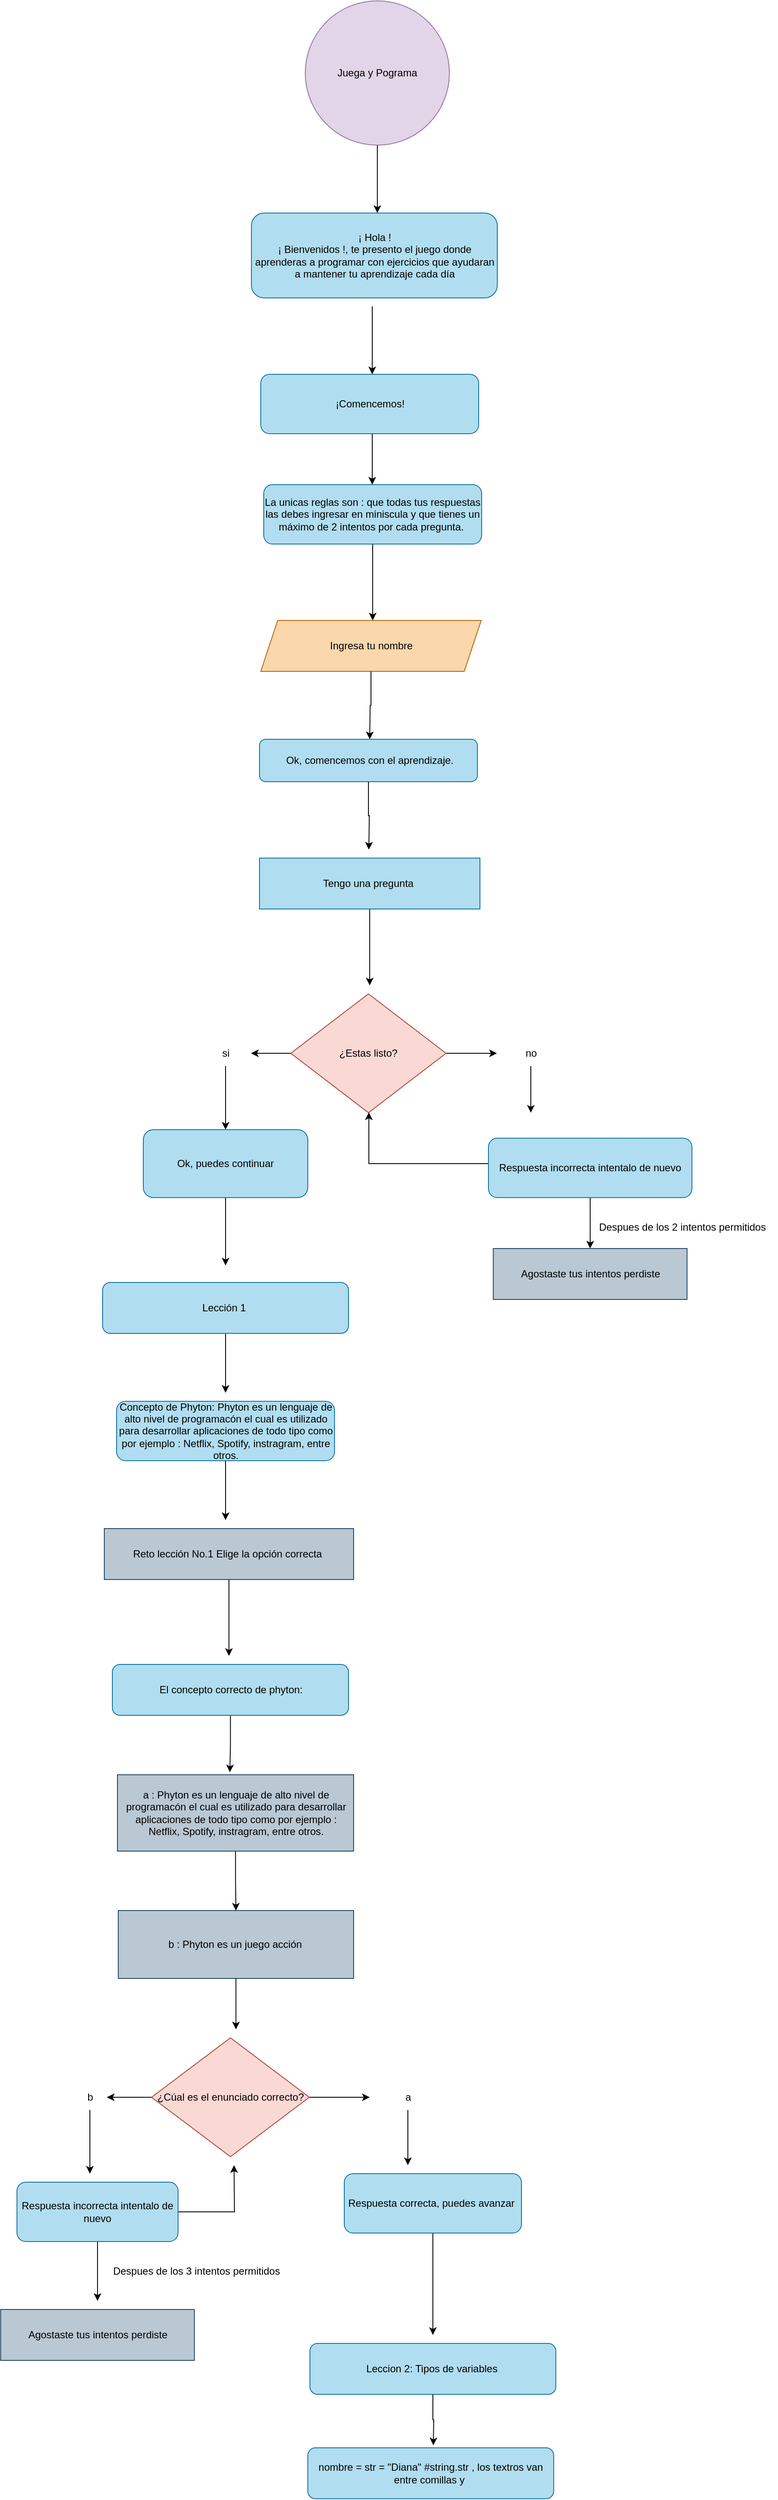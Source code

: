 <mxfile version="21.7.5" type="github">
  <diagram name="Página-1" id="wZ6IoTYDzUvtT-8nd7Mi">
    <mxGraphModel dx="1707" dy="470" grid="1" gridSize="10" guides="1" tooltips="1" connect="1" arrows="1" fold="1" page="1" pageScale="1" pageWidth="827" pageHeight="1169" math="0" shadow="0">
      <root>
        <mxCell id="0" />
        <mxCell id="1" parent="0" />
        <mxCell id="Ye6Lir1v8M7o-369fLMi-2" style="edgeStyle=orthogonalEdgeStyle;rounded=0;orthogonalLoop=1;jettySize=auto;html=1;" parent="1" source="Ye6Lir1v8M7o-369fLMi-1" edge="1">
          <mxGeometry relative="1" as="geometry">
            <mxPoint x="419" y="290" as="targetPoint" />
          </mxGeometry>
        </mxCell>
        <mxCell id="Ye6Lir1v8M7o-369fLMi-1" value="Juega y Pograma" style="ellipse;whiteSpace=wrap;html=1;aspect=fixed;fillColor=#e1d5e7;strokeColor=#9673a6;" parent="1" vertex="1">
          <mxGeometry x="334" y="40" width="170" height="170" as="geometry" />
        </mxCell>
        <mxCell id="Ye6Lir1v8M7o-369fLMi-4" style="edgeStyle=orthogonalEdgeStyle;rounded=0;orthogonalLoop=1;jettySize=auto;html=1;" parent="1" edge="1">
          <mxGeometry relative="1" as="geometry">
            <mxPoint x="413" y="480" as="targetPoint" />
            <mxPoint x="413" y="400" as="sourcePoint" />
          </mxGeometry>
        </mxCell>
        <mxCell id="Ye6Lir1v8M7o-369fLMi-6" style="edgeStyle=orthogonalEdgeStyle;rounded=0;orthogonalLoop=1;jettySize=auto;html=1;" parent="1" edge="1">
          <mxGeometry relative="1" as="geometry">
            <mxPoint x="413" y="610" as="targetPoint" />
            <mxPoint x="413" y="550" as="sourcePoint" />
          </mxGeometry>
        </mxCell>
        <mxCell id="Ye6Lir1v8M7o-369fLMi-58" style="edgeStyle=orthogonalEdgeStyle;rounded=0;orthogonalLoop=1;jettySize=auto;html=1;" parent="1" source="Ye6Lir1v8M7o-369fLMi-7" edge="1">
          <mxGeometry relative="1" as="geometry">
            <mxPoint x="410" y="910" as="targetPoint" />
          </mxGeometry>
        </mxCell>
        <mxCell id="Ye6Lir1v8M7o-369fLMi-7" value="Ingresa tu nombre" style="shape=parallelogram;perimeter=parallelogramPerimeter;whiteSpace=wrap;html=1;fixedSize=1;fillColor=#fad7ac;strokeColor=#b46504;" parent="1" vertex="1">
          <mxGeometry x="281.5" y="770" width="260" height="60" as="geometry" />
        </mxCell>
        <mxCell id="Ye6Lir1v8M7o-369fLMi-95" style="edgeStyle=orthogonalEdgeStyle;rounded=0;orthogonalLoop=1;jettySize=auto;html=1;" parent="1" source="Ye6Lir1v8M7o-369fLMi-20" edge="1">
          <mxGeometry relative="1" as="geometry">
            <mxPoint x="244" y="1990" as="targetPoint" />
          </mxGeometry>
        </mxCell>
        <mxCell id="Ye6Lir1v8M7o-369fLMi-20" value="Reto lección No.1 Elige la opción correcta&amp;nbsp;" style="rounded=0;whiteSpace=wrap;html=1;fillColor=#bac8d3;strokeColor=#23445d;" parent="1" vertex="1">
          <mxGeometry x="97" y="1840" width="294" height="60" as="geometry" />
        </mxCell>
        <mxCell id="Ye6Lir1v8M7o-369fLMi-22" value="¡ Hola !&lt;br style=&quot;border-color: var(--border-color);&quot;&gt;¡ Bienvenidos !, te presento el juego donde aprenderas a programar con ejercicios que ayudaran a mantener tu aprendizaje cada día" style="rounded=1;whiteSpace=wrap;html=1;fillColor=#b1ddf0;strokeColor=#10739e;" parent="1" vertex="1">
          <mxGeometry x="270.5" y="290" width="290" height="100" as="geometry" />
        </mxCell>
        <mxCell id="Ye6Lir1v8M7o-369fLMi-23" value="¡Comencemos!" style="rounded=1;whiteSpace=wrap;html=1;fillColor=#b1ddf0;strokeColor=#10739e;" parent="1" vertex="1">
          <mxGeometry x="281.5" y="480" width="257" height="70" as="geometry" />
        </mxCell>
        <mxCell id="Ye6Lir1v8M7o-369fLMi-76" style="edgeStyle=orthogonalEdgeStyle;rounded=0;orthogonalLoop=1;jettySize=auto;html=1;exitX=0.5;exitY=1;exitDx=0;exitDy=0;" parent="1" source="Ye6Lir1v8M7o-369fLMi-24" edge="1">
          <mxGeometry relative="1" as="geometry">
            <mxPoint x="409" y="1040" as="targetPoint" />
          </mxGeometry>
        </mxCell>
        <mxCell id="Ye6Lir1v8M7o-369fLMi-24" value="&amp;nbsp;Ok, comencemos con el aprendizaje." style="rounded=1;whiteSpace=wrap;html=1;fillColor=#b1ddf0;strokeColor=#10739e;" parent="1" vertex="1">
          <mxGeometry x="280" y="910" width="257" height="50" as="geometry" />
        </mxCell>
        <mxCell id="Ye6Lir1v8M7o-369fLMi-93" style="edgeStyle=orthogonalEdgeStyle;rounded=0;orthogonalLoop=1;jettySize=auto;html=1;" parent="1" source="Ye6Lir1v8M7o-369fLMi-26" edge="1">
          <mxGeometry relative="1" as="geometry">
            <mxPoint x="240" y="1830" as="targetPoint" />
          </mxGeometry>
        </mxCell>
        <mxCell id="Ye6Lir1v8M7o-369fLMi-26" value="Concepto de Phyton: Phyton es un lenguaje de alto nivel de programacón el cual es utilizado para desarrollar aplicaciones de todo tipo como por ejemplo : Netflix, Spotify, instragram, entre otros." style="rounded=1;whiteSpace=wrap;html=1;fillColor=#b1ddf0;strokeColor=#10739e;" parent="1" vertex="1">
          <mxGeometry x="111.5" y="1690" width="257" height="70" as="geometry" />
        </mxCell>
        <mxCell id="Ye6Lir1v8M7o-369fLMi-100" style="edgeStyle=orthogonalEdgeStyle;rounded=0;orthogonalLoop=1;jettySize=auto;html=1;exitX=1;exitY=0.5;exitDx=0;exitDy=0;" parent="1" source="Ye6Lir1v8M7o-369fLMi-28" edge="1">
          <mxGeometry relative="1" as="geometry">
            <mxPoint x="410" y="2510" as="targetPoint" />
          </mxGeometry>
        </mxCell>
        <mxCell id="Ye6Lir1v8M7o-369fLMi-101" style="edgeStyle=orthogonalEdgeStyle;rounded=0;orthogonalLoop=1;jettySize=auto;html=1;exitX=0;exitY=0.5;exitDx=0;exitDy=0;" parent="1" source="Ye6Lir1v8M7o-369fLMi-28" edge="1">
          <mxGeometry relative="1" as="geometry">
            <mxPoint x="100" y="2510" as="targetPoint" />
          </mxGeometry>
        </mxCell>
        <mxCell id="Ye6Lir1v8M7o-369fLMi-28" value="¿Cúal es el enunciado correcto?" style="rhombus;whiteSpace=wrap;html=1;fillColor=#fad9d5;strokeColor=#ae4132;" parent="1" vertex="1">
          <mxGeometry x="152.75" y="2440" width="186" height="140" as="geometry" />
        </mxCell>
        <mxCell id="Ye6Lir1v8M7o-369fLMi-98" style="edgeStyle=orthogonalEdgeStyle;rounded=0;orthogonalLoop=1;jettySize=auto;html=1;entryX=0.5;entryY=0;entryDx=0;entryDy=0;" parent="1" source="Ye6Lir1v8M7o-369fLMi-32" target="Ye6Lir1v8M7o-369fLMi-33" edge="1">
          <mxGeometry relative="1" as="geometry" />
        </mxCell>
        <mxCell id="Ye6Lir1v8M7o-369fLMi-32" value="a : Phyton es un lenguaje de alto nivel de programacón el cual es utilizado para desarrollar aplicaciones de todo tipo como por ejemplo : Netflix, Spotify, instragram, entre otros." style="rounded=0;whiteSpace=wrap;html=1;fillColor=#bac8d3;strokeColor=#23445d;" parent="1" vertex="1">
          <mxGeometry x="112.5" y="2130" width="278.5" height="90" as="geometry" />
        </mxCell>
        <mxCell id="Ye6Lir1v8M7o-369fLMi-99" style="edgeStyle=orthogonalEdgeStyle;rounded=0;orthogonalLoop=1;jettySize=auto;html=1;" parent="1" source="Ye6Lir1v8M7o-369fLMi-33" edge="1">
          <mxGeometry relative="1" as="geometry">
            <mxPoint x="252.25" y="2430" as="targetPoint" />
          </mxGeometry>
        </mxCell>
        <mxCell id="Ye6Lir1v8M7o-369fLMi-33" value="b : Phyton es un juego acción&amp;nbsp;" style="rounded=0;whiteSpace=wrap;html=1;fillColor=#bac8d3;strokeColor=#23445d;" parent="1" vertex="1">
          <mxGeometry x="113.5" y="2290" width="277.5" height="80" as="geometry" />
        </mxCell>
        <mxCell id="Ye6Lir1v8M7o-369fLMi-44" value="Despues de los 2 intentos permitidos&amp;nbsp;" style="text;html=1;align=center;verticalAlign=middle;resizable=0;points=[];autosize=1;strokeColor=none;fillColor=none;" parent="1" vertex="1">
          <mxGeometry x="670" y="1470" width="220" height="30" as="geometry" />
        </mxCell>
        <mxCell id="Ye6Lir1v8M7o-369fLMi-111" style="edgeStyle=orthogonalEdgeStyle;rounded=0;orthogonalLoop=1;jettySize=auto;html=1;" parent="1" source="Ye6Lir1v8M7o-369fLMi-46" edge="1">
          <mxGeometry relative="1" as="geometry">
            <mxPoint x="484.5" y="2790" as="targetPoint" />
          </mxGeometry>
        </mxCell>
        <mxCell id="Ye6Lir1v8M7o-369fLMi-46" value="Respuesta correcta, puedes avanzar&amp;nbsp;" style="rounded=1;whiteSpace=wrap;html=1;fillColor=#b1ddf0;strokeColor=#10739e;" parent="1" vertex="1">
          <mxGeometry x="380" y="2600" width="209" height="70" as="geometry" />
        </mxCell>
        <mxCell id="Ye6Lir1v8M7o-369fLMi-92" style="edgeStyle=orthogonalEdgeStyle;rounded=0;orthogonalLoop=1;jettySize=auto;html=1;exitX=0.5;exitY=1;exitDx=0;exitDy=0;" parent="1" source="Ye6Lir1v8M7o-369fLMi-51" edge="1">
          <mxGeometry relative="1" as="geometry">
            <mxPoint x="240" y="1680" as="targetPoint" />
          </mxGeometry>
        </mxCell>
        <mxCell id="Ye6Lir1v8M7o-369fLMi-51" value="Lección 1&amp;nbsp;" style="rounded=1;whiteSpace=wrap;html=1;fillColor=#b1ddf0;strokeColor=#10739e;" parent="1" vertex="1">
          <mxGeometry x="95" y="1550" width="290" height="60" as="geometry" />
        </mxCell>
        <mxCell id="Ye6Lir1v8M7o-369fLMi-56" style="edgeStyle=orthogonalEdgeStyle;rounded=0;orthogonalLoop=1;jettySize=auto;html=1;" parent="1" source="Ye6Lir1v8M7o-369fLMi-55" edge="1">
          <mxGeometry relative="1" as="geometry">
            <mxPoint x="413.5" y="770" as="targetPoint" />
          </mxGeometry>
        </mxCell>
        <mxCell id="Ye6Lir1v8M7o-369fLMi-55" value="La unicas reglas son : que todas tus respuestas las debes ingresar en miniscula y que tienes un máximo de 2 intentos por cada pregunta.&amp;nbsp;" style="rounded=1;whiteSpace=wrap;html=1;fillColor=#b1ddf0;strokeColor=#10739e;" parent="1" vertex="1">
          <mxGeometry x="285" y="610" width="257" height="70" as="geometry" />
        </mxCell>
        <mxCell id="Ye6Lir1v8M7o-369fLMi-77" style="edgeStyle=orthogonalEdgeStyle;rounded=0;orthogonalLoop=1;jettySize=auto;html=1;exitX=0.5;exitY=1;exitDx=0;exitDy=0;" parent="1" source="Ye6Lir1v8M7o-369fLMi-61" edge="1">
          <mxGeometry relative="1" as="geometry">
            <mxPoint x="410" y="1200" as="targetPoint" />
          </mxGeometry>
        </mxCell>
        <mxCell id="Ye6Lir1v8M7o-369fLMi-61" value="Tengo una pregunta&amp;nbsp;" style="rounded=0;whiteSpace=wrap;html=1;fillColor=#b1ddf0;strokeColor=#10739e;" parent="1" vertex="1">
          <mxGeometry x="280" y="1050" width="260" height="60" as="geometry" />
        </mxCell>
        <mxCell id="Ye6Lir1v8M7o-369fLMi-72" style="edgeStyle=orthogonalEdgeStyle;rounded=0;orthogonalLoop=1;jettySize=auto;html=1;" parent="1" source="Ye6Lir1v8M7o-369fLMi-67" edge="1">
          <mxGeometry relative="1" as="geometry">
            <mxPoint x="560" y="1280" as="targetPoint" />
          </mxGeometry>
        </mxCell>
        <mxCell id="Ye6Lir1v8M7o-369fLMi-73" style="edgeStyle=orthogonalEdgeStyle;rounded=0;orthogonalLoop=1;jettySize=auto;html=1;exitX=0;exitY=0.5;exitDx=0;exitDy=0;" parent="1" source="Ye6Lir1v8M7o-369fLMi-67" edge="1">
          <mxGeometry relative="1" as="geometry">
            <mxPoint x="270" y="1280" as="targetPoint" />
          </mxGeometry>
        </mxCell>
        <mxCell id="Ye6Lir1v8M7o-369fLMi-67" value="¿Estas listo?" style="rhombus;whiteSpace=wrap;html=1;fillColor=#fad9d5;strokeColor=#ae4132;" parent="1" vertex="1">
          <mxGeometry x="317" y="1210" width="183" height="140" as="geometry" />
        </mxCell>
        <mxCell id="Ye6Lir1v8M7o-369fLMi-78" style="edgeStyle=orthogonalEdgeStyle;rounded=0;orthogonalLoop=1;jettySize=auto;html=1;" parent="1" source="Ye6Lir1v8M7o-369fLMi-74" edge="1">
          <mxGeometry relative="1" as="geometry">
            <mxPoint x="240" y="1370" as="targetPoint" />
          </mxGeometry>
        </mxCell>
        <mxCell id="Ye6Lir1v8M7o-369fLMi-74" value="si" style="text;html=1;align=center;verticalAlign=middle;resizable=0;points=[];autosize=1;strokeColor=none;fillColor=none;" parent="1" vertex="1">
          <mxGeometry x="225" y="1265" width="30" height="30" as="geometry" />
        </mxCell>
        <mxCell id="Ye6Lir1v8M7o-369fLMi-82" style="edgeStyle=orthogonalEdgeStyle;rounded=0;orthogonalLoop=1;jettySize=auto;html=1;" parent="1" source="Ye6Lir1v8M7o-369fLMi-75" edge="1">
          <mxGeometry relative="1" as="geometry">
            <mxPoint x="600" y="1350" as="targetPoint" />
          </mxGeometry>
        </mxCell>
        <mxCell id="Ye6Lir1v8M7o-369fLMi-75" value="no" style="text;html=1;align=center;verticalAlign=middle;resizable=0;points=[];autosize=1;strokeColor=none;fillColor=none;" parent="1" vertex="1">
          <mxGeometry x="580" y="1265" width="40" height="30" as="geometry" />
        </mxCell>
        <mxCell id="Ye6Lir1v8M7o-369fLMi-114" style="edgeStyle=orthogonalEdgeStyle;rounded=0;orthogonalLoop=1;jettySize=auto;html=1;" parent="1" source="Ye6Lir1v8M7o-369fLMi-81" edge="1">
          <mxGeometry relative="1" as="geometry">
            <mxPoint x="240" y="1530" as="targetPoint" />
          </mxGeometry>
        </mxCell>
        <mxCell id="Ye6Lir1v8M7o-369fLMi-81" value="Ok, puedes continuar" style="rounded=1;whiteSpace=wrap;html=1;fillColor=#b1ddf0;strokeColor=#10739e;" parent="1" vertex="1">
          <mxGeometry x="143" y="1370" width="194" height="80" as="geometry" />
        </mxCell>
        <mxCell id="Ye6Lir1v8M7o-369fLMi-88" style="edgeStyle=orthogonalEdgeStyle;rounded=0;orthogonalLoop=1;jettySize=auto;html=1;exitX=0;exitY=0.5;exitDx=0;exitDy=0;" parent="1" source="Ye6Lir1v8M7o-369fLMi-83" target="Ye6Lir1v8M7o-369fLMi-67" edge="1">
          <mxGeometry relative="1" as="geometry">
            <Array as="points">
              <mxPoint x="409" y="1410" />
            </Array>
          </mxGeometry>
        </mxCell>
        <mxCell id="Ye6Lir1v8M7o-369fLMi-113" style="edgeStyle=orthogonalEdgeStyle;rounded=0;orthogonalLoop=1;jettySize=auto;html=1;entryX=0.5;entryY=0;entryDx=0;entryDy=0;" parent="1" source="Ye6Lir1v8M7o-369fLMi-83" target="Ye6Lir1v8M7o-369fLMi-86" edge="1">
          <mxGeometry relative="1" as="geometry" />
        </mxCell>
        <mxCell id="Ye6Lir1v8M7o-369fLMi-83" value="Respuesta incorrecta intentalo de nuevo" style="rounded=1;whiteSpace=wrap;html=1;fillColor=#b1ddf0;strokeColor=#10739e;" parent="1" vertex="1">
          <mxGeometry x="550" y="1380" width="240" height="70" as="geometry" />
        </mxCell>
        <mxCell id="Ye6Lir1v8M7o-369fLMi-86" value="Agostaste tus intentos perdiste" style="rounded=0;whiteSpace=wrap;html=1;fillColor=#bac8d3;strokeColor=#23445d;" parent="1" vertex="1">
          <mxGeometry x="555.75" y="1510" width="228.5" height="60" as="geometry" />
        </mxCell>
        <mxCell id="Ye6Lir1v8M7o-369fLMi-97" style="edgeStyle=orthogonalEdgeStyle;rounded=0;orthogonalLoop=1;jettySize=auto;html=1;entryX=0.476;entryY=-0.033;entryDx=0;entryDy=0;entryPerimeter=0;" parent="1" source="Ye6Lir1v8M7o-369fLMi-96" target="Ye6Lir1v8M7o-369fLMi-32" edge="1">
          <mxGeometry relative="1" as="geometry" />
        </mxCell>
        <mxCell id="Ye6Lir1v8M7o-369fLMi-96" value="El concepto correcto de phyton:" style="rounded=1;whiteSpace=wrap;html=1;fillColor=#b1ddf0;strokeColor=#10739e;" parent="1" vertex="1">
          <mxGeometry x="106.5" y="2000" width="278.5" height="60" as="geometry" />
        </mxCell>
        <mxCell id="Ye6Lir1v8M7o-369fLMi-104" style="edgeStyle=orthogonalEdgeStyle;rounded=0;orthogonalLoop=1;jettySize=auto;html=1;" parent="1" source="Ye6Lir1v8M7o-369fLMi-102" edge="1">
          <mxGeometry relative="1" as="geometry">
            <mxPoint x="455" y="2590" as="targetPoint" />
          </mxGeometry>
        </mxCell>
        <mxCell id="Ye6Lir1v8M7o-369fLMi-102" value="a" style="text;html=1;align=center;verticalAlign=middle;resizable=0;points=[];autosize=1;strokeColor=none;fillColor=none;" parent="1" vertex="1">
          <mxGeometry x="440" y="2495" width="30" height="30" as="geometry" />
        </mxCell>
        <mxCell id="Ye6Lir1v8M7o-369fLMi-105" style="edgeStyle=orthogonalEdgeStyle;rounded=0;orthogonalLoop=1;jettySize=auto;html=1;" parent="1" source="Ye6Lir1v8M7o-369fLMi-103" edge="1">
          <mxGeometry relative="1" as="geometry">
            <mxPoint x="80" y="2600" as="targetPoint" />
          </mxGeometry>
        </mxCell>
        <mxCell id="Ye6Lir1v8M7o-369fLMi-103" value="b" style="text;html=1;align=center;verticalAlign=middle;resizable=0;points=[];autosize=1;strokeColor=none;fillColor=none;" parent="1" vertex="1">
          <mxGeometry x="65" y="2495" width="30" height="30" as="geometry" />
        </mxCell>
        <mxCell id="Ye6Lir1v8M7o-369fLMi-107" style="edgeStyle=orthogonalEdgeStyle;rounded=0;orthogonalLoop=1;jettySize=auto;html=1;" parent="1" source="Ye6Lir1v8M7o-369fLMi-106" edge="1">
          <mxGeometry relative="1" as="geometry">
            <mxPoint x="250" y="2590" as="targetPoint" />
          </mxGeometry>
        </mxCell>
        <mxCell id="Ye6Lir1v8M7o-369fLMi-108" style="edgeStyle=orthogonalEdgeStyle;rounded=0;orthogonalLoop=1;jettySize=auto;html=1;" parent="1" source="Ye6Lir1v8M7o-369fLMi-106" edge="1">
          <mxGeometry relative="1" as="geometry">
            <mxPoint x="89" y="2750" as="targetPoint" />
          </mxGeometry>
        </mxCell>
        <mxCell id="Ye6Lir1v8M7o-369fLMi-106" value="Respuesta incorrecta intentalo de nuevo" style="rounded=1;whiteSpace=wrap;html=1;fillColor=#b1ddf0;strokeColor=#10739e;" parent="1" vertex="1">
          <mxGeometry x="-6" y="2610" width="190" height="70" as="geometry" />
        </mxCell>
        <mxCell id="Ye6Lir1v8M7o-369fLMi-109" value="Despues de los 3 intentos permitidos&amp;nbsp;" style="text;html=1;align=center;verticalAlign=middle;resizable=0;points=[];autosize=1;strokeColor=none;fillColor=none;" parent="1" vertex="1">
          <mxGeometry x="97" y="2700" width="220" height="30" as="geometry" />
        </mxCell>
        <mxCell id="Ye6Lir1v8M7o-369fLMi-116" style="edgeStyle=orthogonalEdgeStyle;rounded=0;orthogonalLoop=1;jettySize=auto;html=1;exitX=0.5;exitY=1;exitDx=0;exitDy=0;" parent="1" source="Ye6Lir1v8M7o-369fLMi-112" edge="1">
          <mxGeometry relative="1" as="geometry">
            <mxPoint x="485" y="2920" as="targetPoint" />
          </mxGeometry>
        </mxCell>
        <mxCell id="Ye6Lir1v8M7o-369fLMi-112" value="Leccion 2: Tipos de variables&amp;nbsp;" style="rounded=1;whiteSpace=wrap;html=1;fillColor=#b1ddf0;strokeColor=#10739e;" parent="1" vertex="1">
          <mxGeometry x="339.5" y="2800" width="290" height="60" as="geometry" />
        </mxCell>
        <mxCell id="Ye6Lir1v8M7o-369fLMi-115" value="Agostaste tus intentos perdiste" style="rounded=0;whiteSpace=wrap;html=1;fillColor=#bac8d3;strokeColor=#23445d;" parent="1" vertex="1">
          <mxGeometry x="-25.25" y="2760" width="228.5" height="60" as="geometry" />
        </mxCell>
        <mxCell id="Ye6Lir1v8M7o-369fLMi-117" value="nombre = str = &quot;Diana&quot; #string.str , los textros van entre comillas y&amp;nbsp;" style="rounded=1;whiteSpace=wrap;html=1;fillColor=#b1ddf0;strokeColor=#10739e;" parent="1" vertex="1">
          <mxGeometry x="337" y="2923" width="290" height="60" as="geometry" />
        </mxCell>
      </root>
    </mxGraphModel>
  </diagram>
</mxfile>
